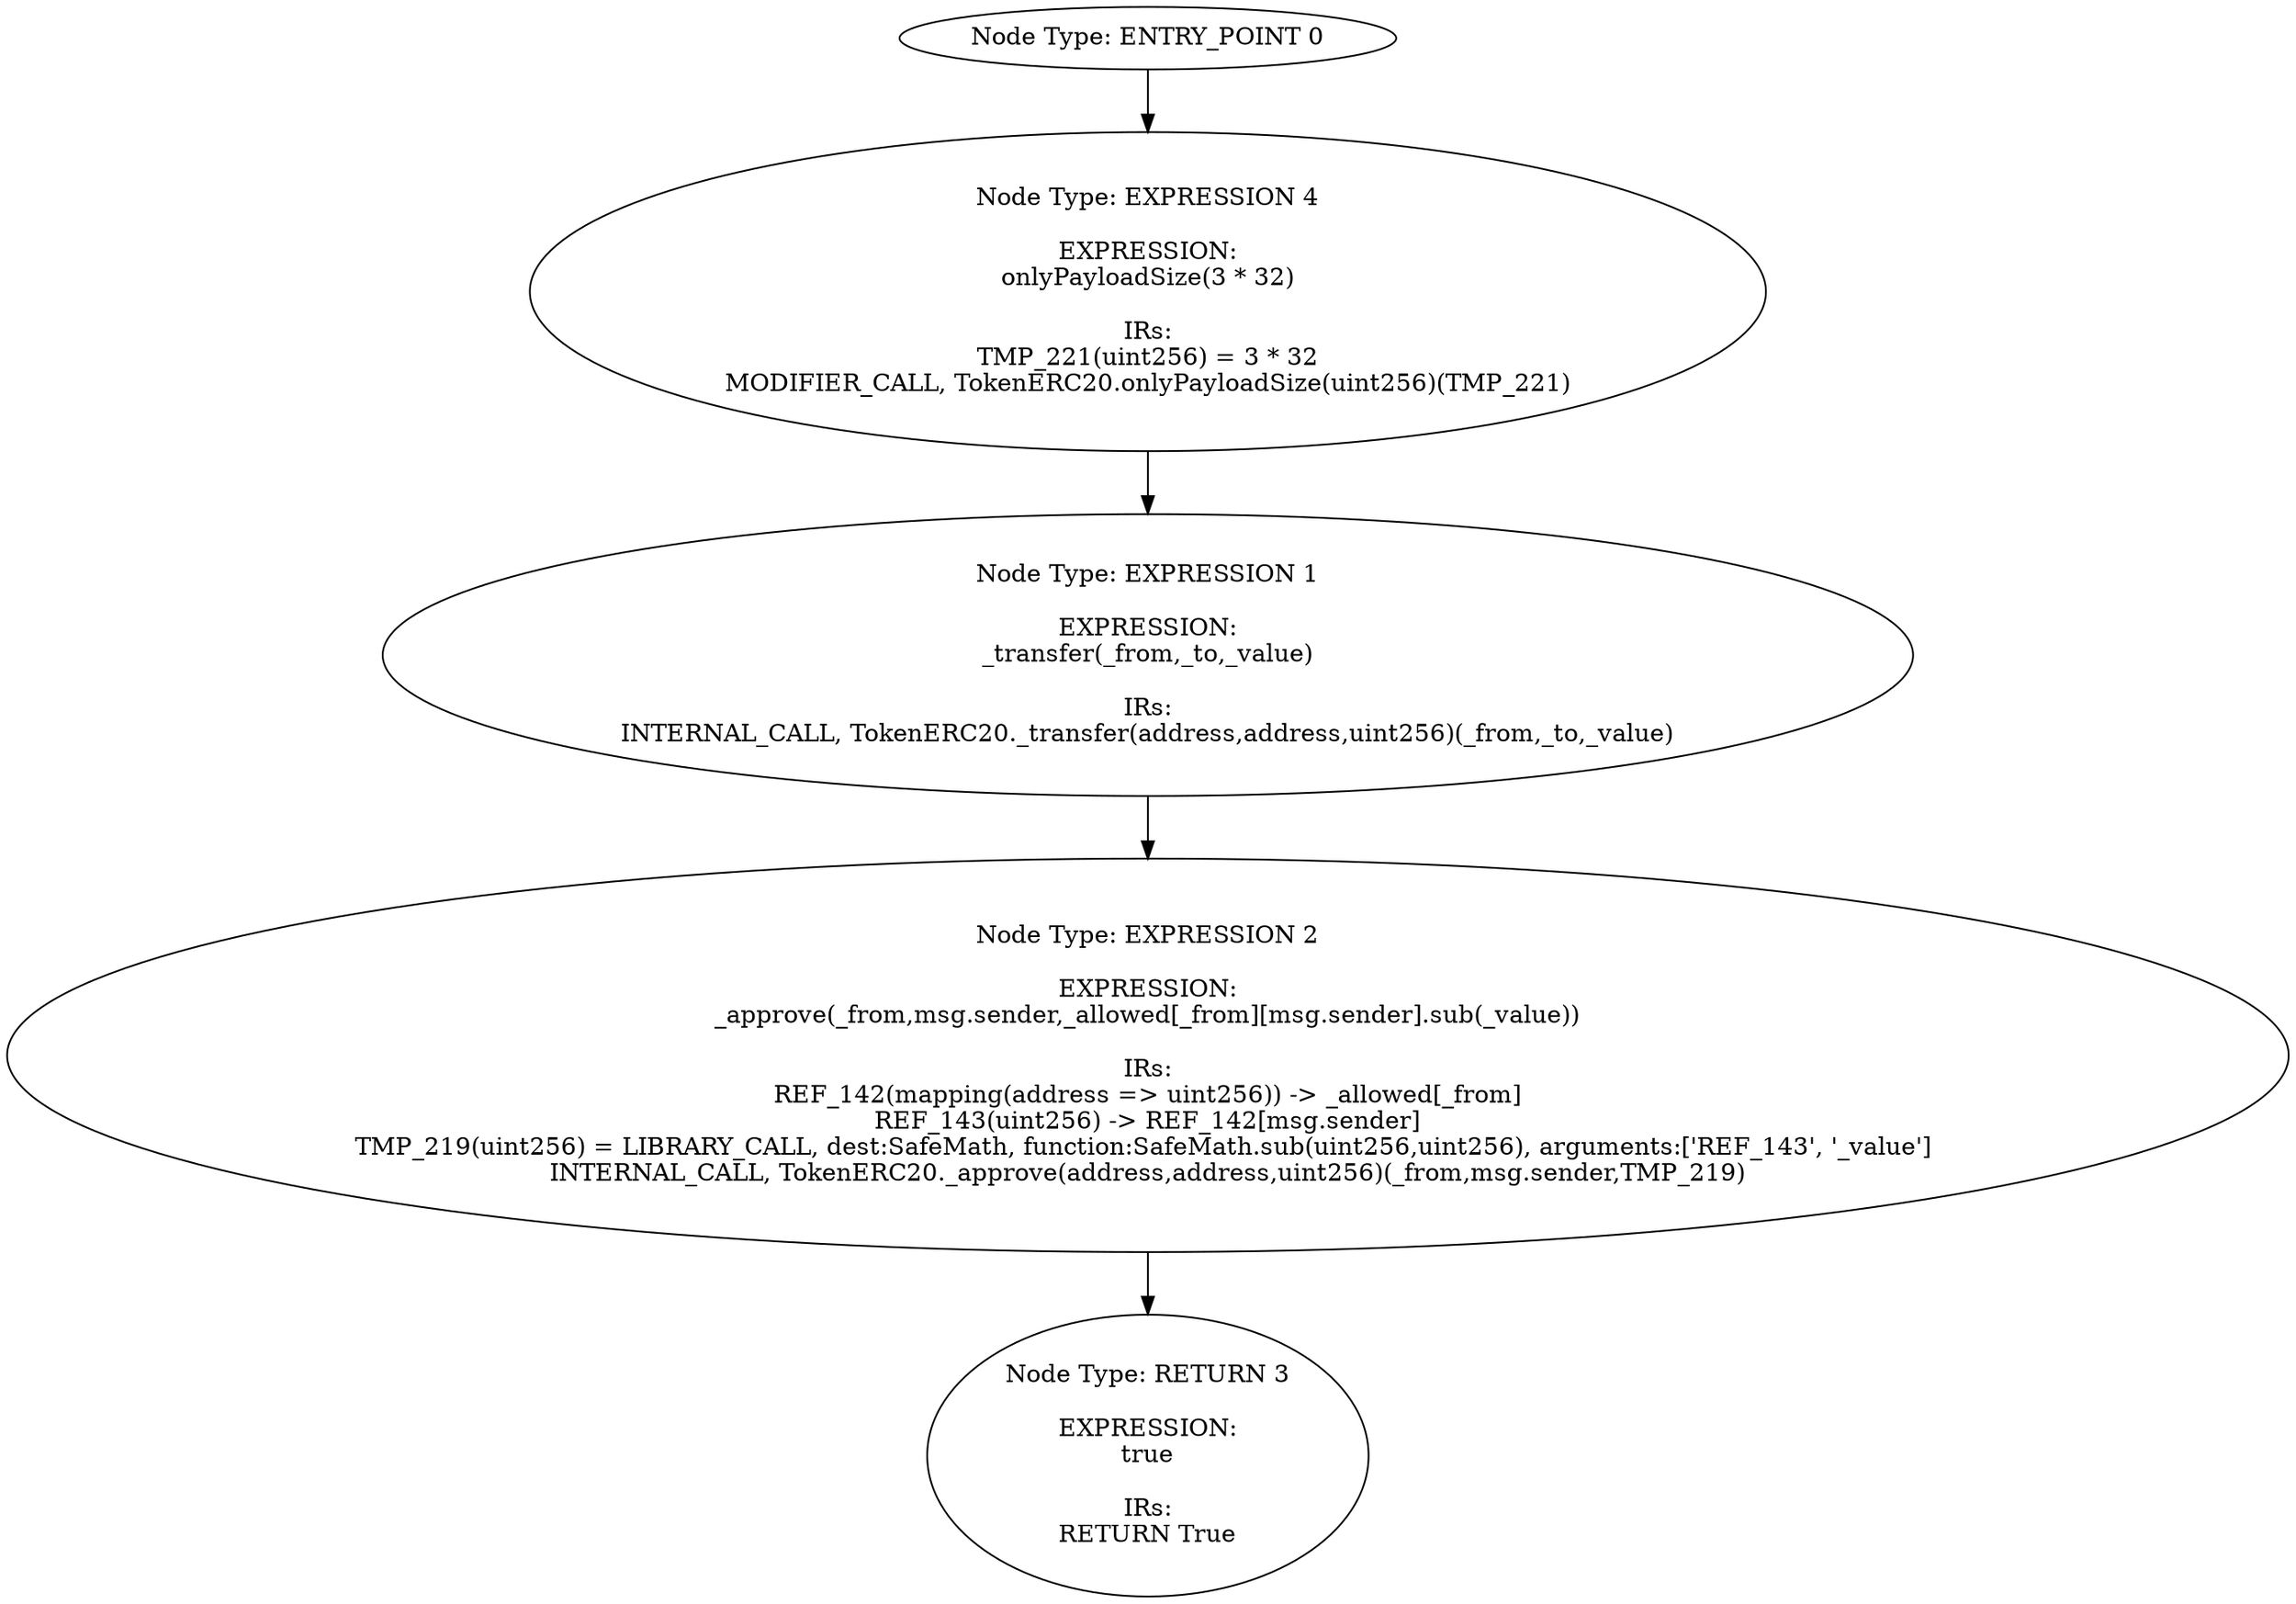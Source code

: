 digraph{
0[label="Node Type: ENTRY_POINT 0
"];
0->4;
1[label="Node Type: EXPRESSION 1

EXPRESSION:
_transfer(_from,_to,_value)

IRs:
INTERNAL_CALL, TokenERC20._transfer(address,address,uint256)(_from,_to,_value)"];
1->2;
2[label="Node Type: EXPRESSION 2

EXPRESSION:
_approve(_from,msg.sender,_allowed[_from][msg.sender].sub(_value))

IRs:
REF_142(mapping(address => uint256)) -> _allowed[_from]
REF_143(uint256) -> REF_142[msg.sender]
TMP_219(uint256) = LIBRARY_CALL, dest:SafeMath, function:SafeMath.sub(uint256,uint256), arguments:['REF_143', '_value'] 
INTERNAL_CALL, TokenERC20._approve(address,address,uint256)(_from,msg.sender,TMP_219)"];
2->3;
3[label="Node Type: RETURN 3

EXPRESSION:
true

IRs:
RETURN True"];
4[label="Node Type: EXPRESSION 4

EXPRESSION:
onlyPayloadSize(3 * 32)

IRs:
TMP_221(uint256) = 3 * 32
MODIFIER_CALL, TokenERC20.onlyPayloadSize(uint256)(TMP_221)"];
4->1;
}
